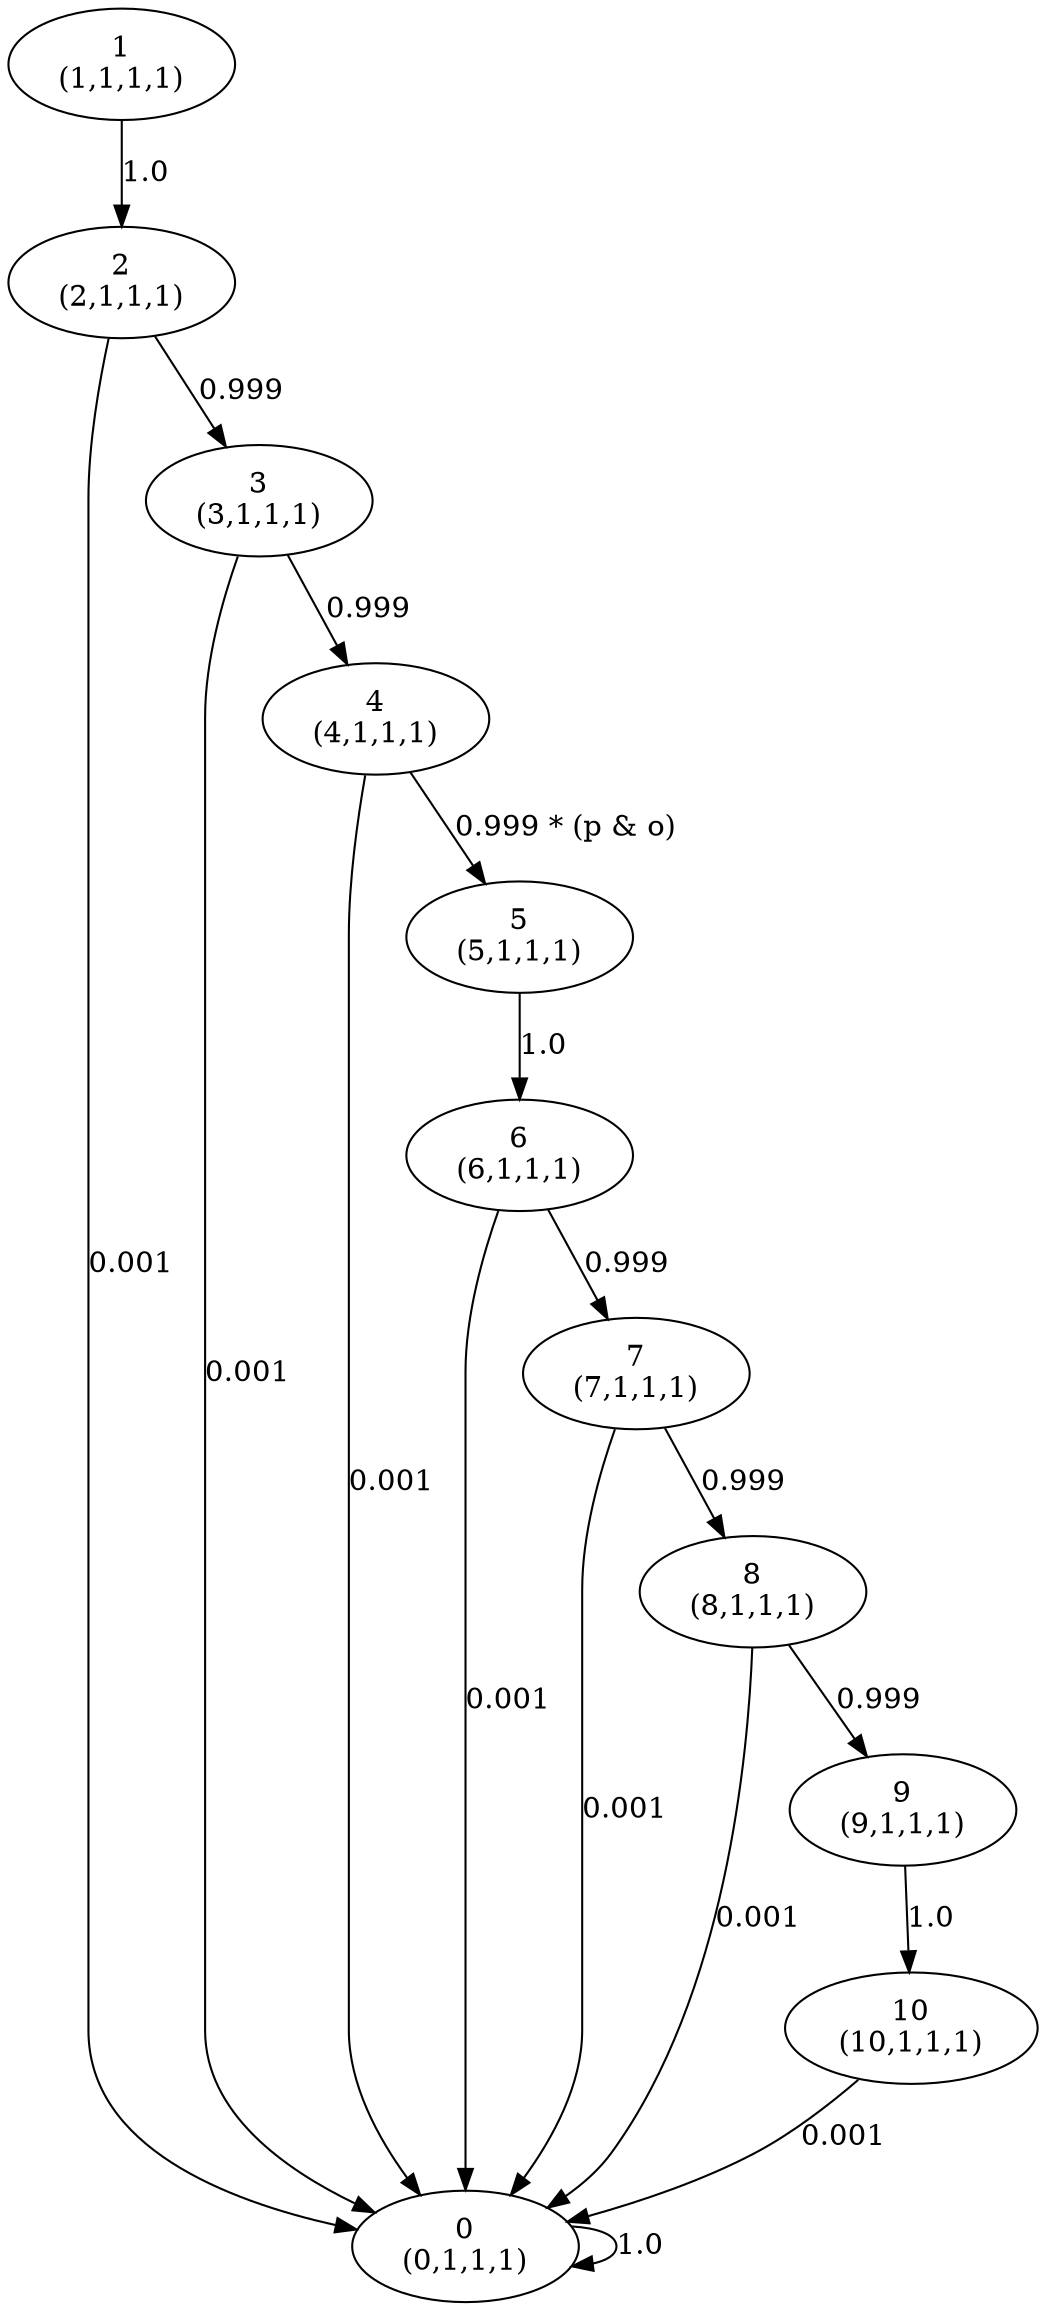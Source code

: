 digraph {
    0 [label="0\n(0,1,1,1)"];
    1 [label="1\n(1,1,1,1)"];
    2 [label="2\n(2,1,1,1)"];
    3 [label="3\n(3,1,1,1)"];
    4 [label="4\n(4,1,1,1)"];
    5 [label="5\n(5,1,1,1)"];
    6 [label="6\n(6,1,1,1)"];
    7 [label="7\n(7,1,1,1)"];
    8 [label="8\n(8,1,1,1)"];
    9 [label="9\n(9,1,1,1)"];
    10 [label="10\n(10,1,1,1)"];
    0 -> 0 [label=1.0];
    1 -> 2 [label=1.0];
    2 -> 0 [label=0.001];
    2 -> 3 [label=0.999];
    3 -> 0 [label=0.001];
    3 -> 4 [label=0.999];
    4 -> 0 [label=0.001];
    4 -> 5 [label="0.999 * (p & o)"];
    5 -> 6 [label=1.0];
    6 -> 0 [label=0.001];
    6 -> 7 [label=0.999];
    7 -> 0 [label=0.001];
    7 -> 8 [label=0.999];
    8 -> 0 [label=0.001];
    8 -> 9 [label=0.999];
    9 -> 10 [label=1.0];
    10 -> 0 [label=0.001];
}
